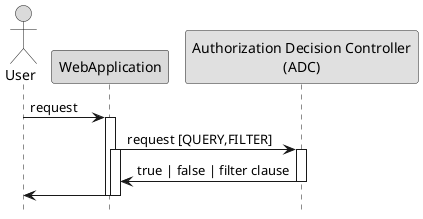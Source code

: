 //SPDX-FileCopyrightText: 2020
//SPDX-License-Identifier: Apache-2.0

@startuml
skinparam Monochrome true
hide footbox

actor        User #F8CECC
participant  WebApplication as pep #F8CECC
participant  "Authorization Decision Controller\n(ADC)" as pdp #D5E8D4

User -> pep: request
activate pep
pep -> pdp: request [QUERY,FILTER]
activate pep
activate pdp
pdp -> pep: true | false | filter clause
deactivate pdp
pep -> User
deactivate pep
deactivate pep
@enduml





